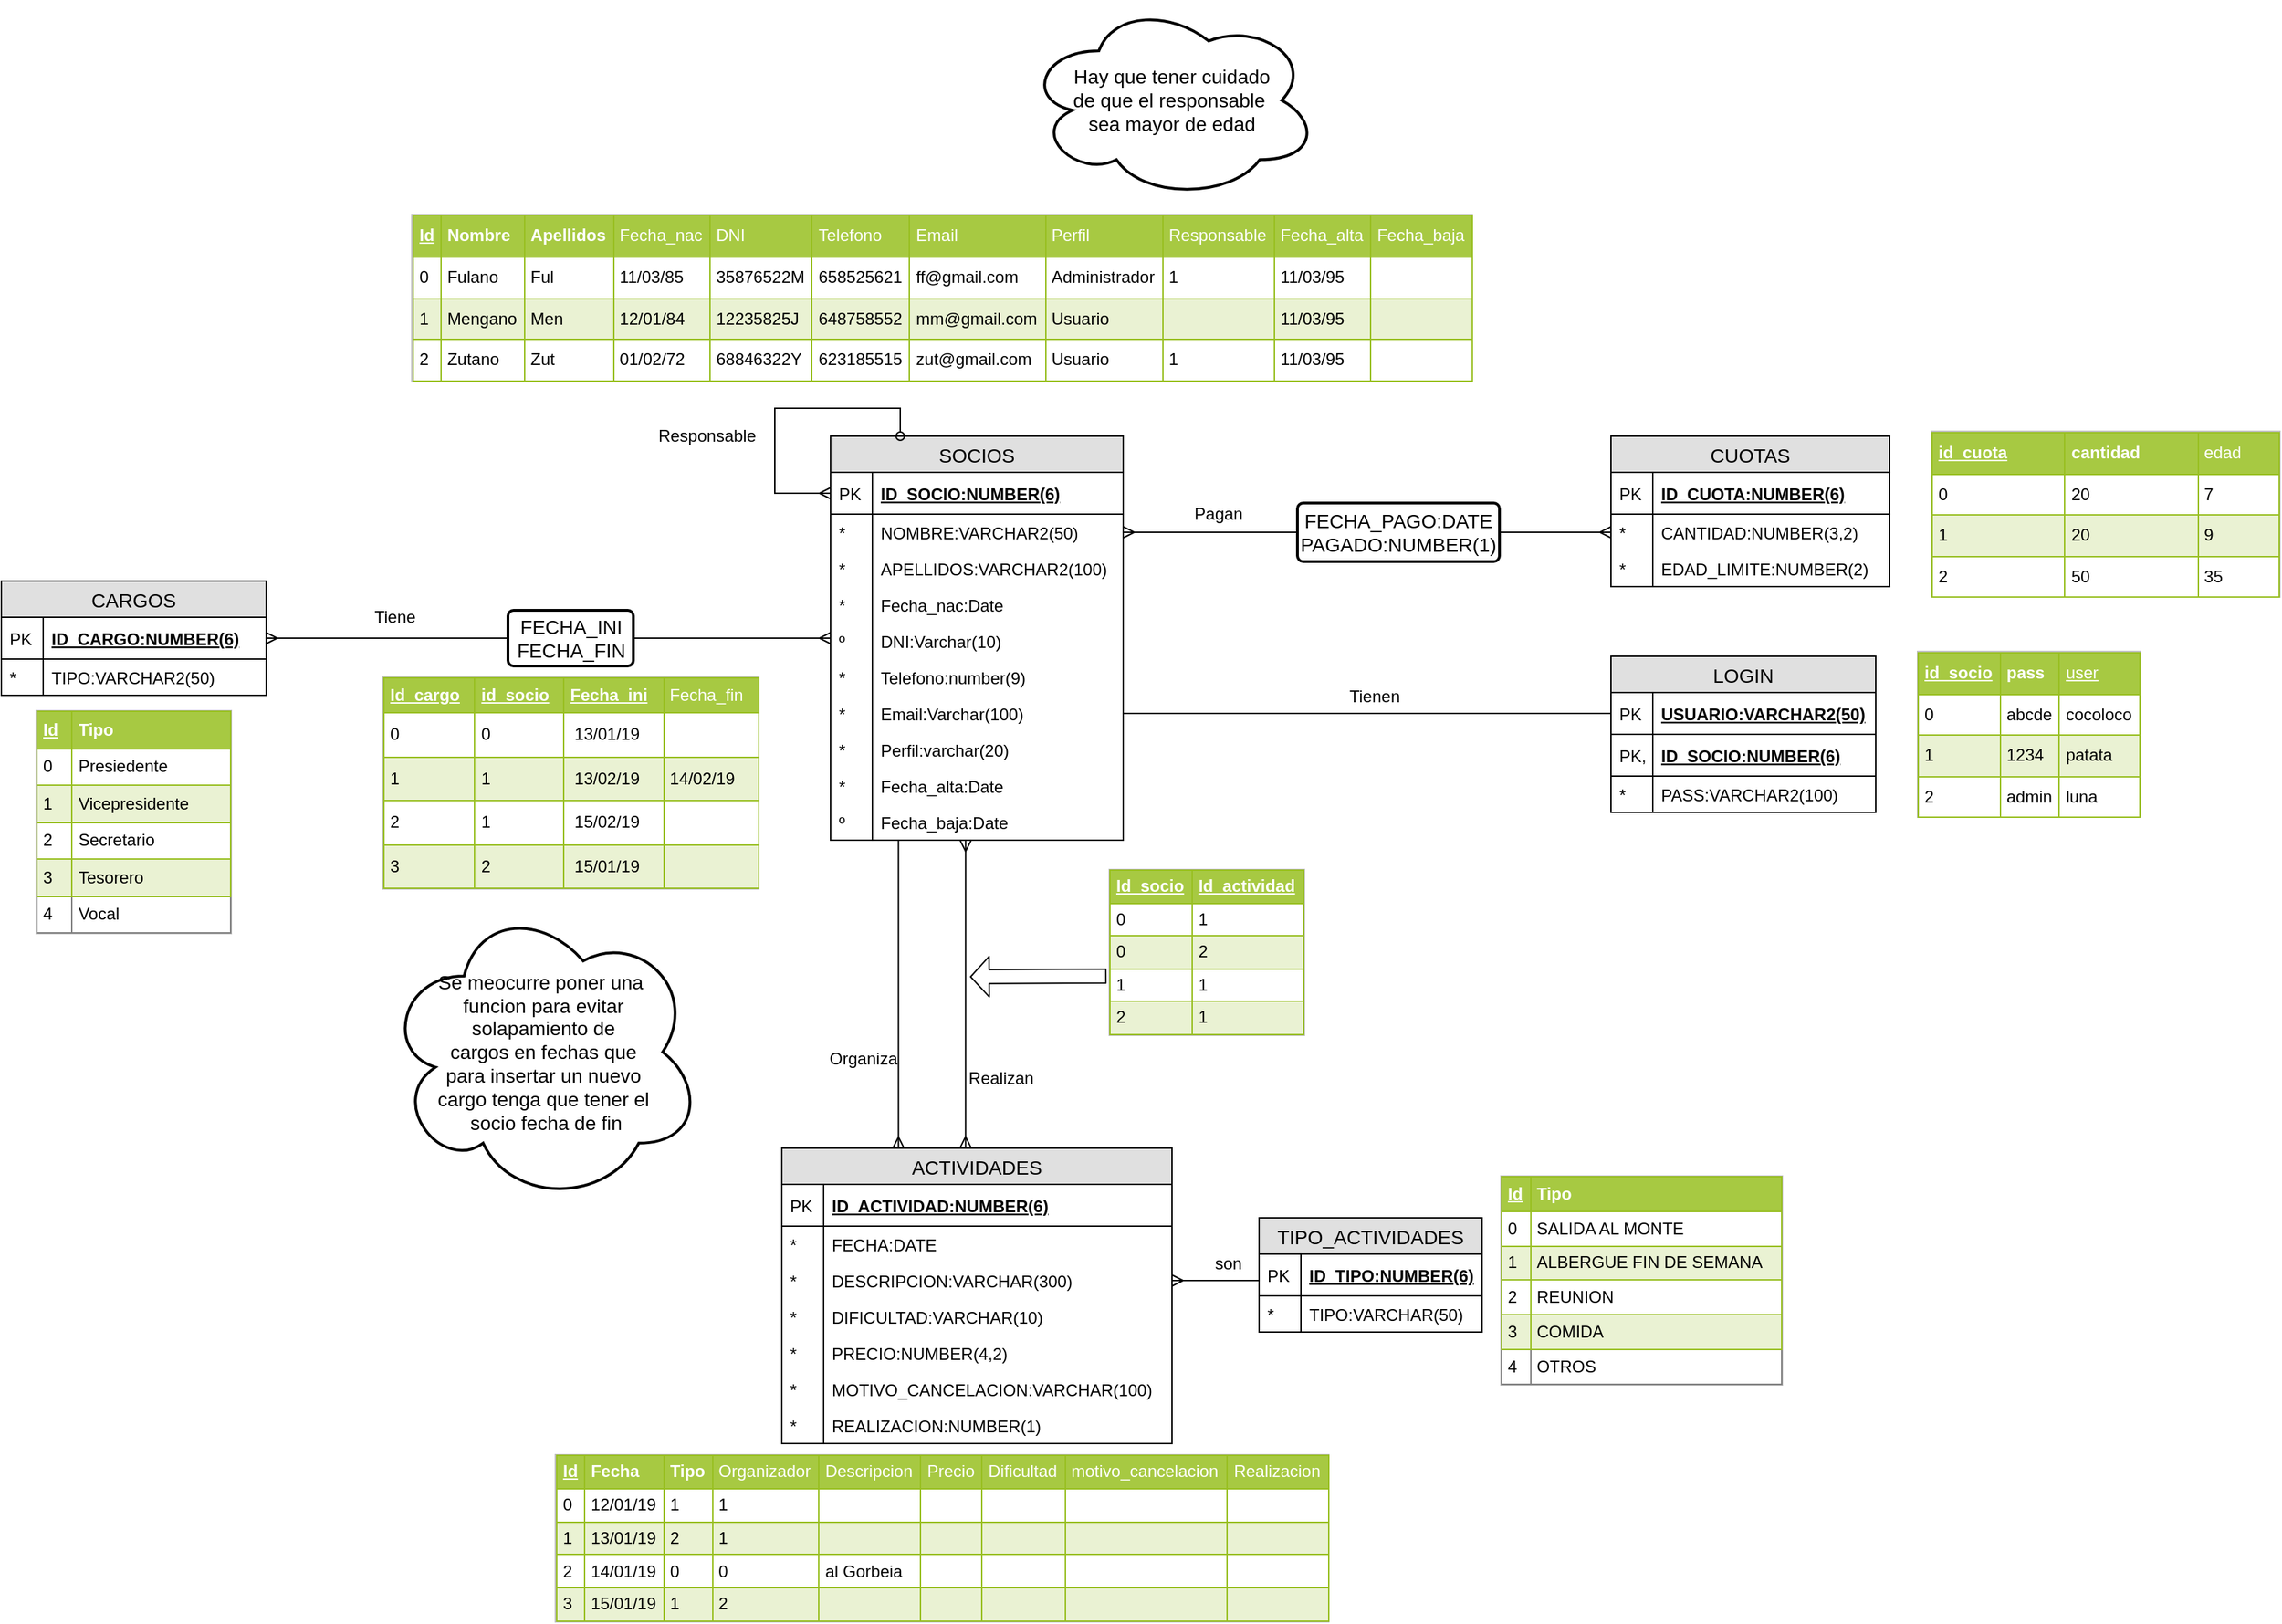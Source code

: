 <mxfile version="10.6.6" type="google"><diagram name="Proyecto" id="c4acf3e9-155e-7222-9cf6-157b1a14988f"><mxGraphModel dx="949" dy="397" grid="1" gridSize="10" guides="1" tooltips="1" connect="1" arrows="1" fold="1" page="1" pageScale="1" pageWidth="4681" pageHeight="3300" background="#ffffff" math="0" shadow="0"><root><mxCell id="0"/><mxCell id="1" parent="0"/><mxCell id="oS_wzm8f6HRqpXAjwepy-1" value="&lt;table border=&quot;1&quot; width=&quot;100%&quot; cellpadding=&quot;4&quot; style=&quot;width: 100% ; height: 100% ; border-collapse: collapse&quot;&gt;&lt;tbody&gt;&lt;tr style=&quot;background-color: #a7c942 ; color: #ffffff ; border: 1px solid #98bf21&quot;&gt;&lt;th align=&quot;left&quot;&gt;&lt;u&gt;Id&lt;/u&gt;&lt;/th&gt;&lt;th align=&quot;left&quot;&gt;Nombre&lt;/th&gt;&lt;th align=&quot;left&quot;&gt;Apellidos&lt;/th&gt;&lt;td&gt;Fecha_nac&lt;/td&gt;&lt;td&gt;DNI&lt;/td&gt;&lt;td&gt;Telefono&lt;/td&gt;&lt;td&gt;Email&lt;/td&gt;&lt;td&gt;Perfil&lt;/td&gt;&lt;td&gt;Responsable&lt;/td&gt;&lt;td&gt;Fecha_alta&lt;/td&gt;&lt;td&gt;Fecha_baja&lt;/td&gt;&lt;/tr&gt;&lt;tr style=&quot;border: 1px solid #98bf21&quot;&gt;&lt;td&gt;0&lt;/td&gt;&lt;td&gt;Fulano&lt;/td&gt;&lt;td&gt;Ful&lt;/td&gt;&lt;td&gt;11/03/85&lt;/td&gt;&lt;td&gt;35876522M&lt;/td&gt;&lt;td&gt;658525621&lt;/td&gt;&lt;td&gt;ff@gmail.com&lt;/td&gt;&lt;td&gt;Administrador&lt;/td&gt;&lt;td&gt;1&lt;/td&gt;&lt;td&gt;11/03/95&lt;/td&gt;&lt;td&gt;&lt;br&gt;&lt;/td&gt;&lt;/tr&gt;&lt;tr style=&quot;background-color: #eaf2d3 ; border: 1px solid #98bf21&quot;&gt;&lt;td&gt;1&lt;/td&gt;&lt;td&gt;Mengano&lt;/td&gt;&lt;td&gt;Men&lt;/td&gt;&lt;td&gt;12/01/84&lt;/td&gt;&lt;td&gt;12235825J&lt;/td&gt;&lt;td&gt;648758552&lt;/td&gt;&lt;td&gt;mm@gmail.com&lt;/td&gt;&lt;td&gt;Usuario&lt;/td&gt;&lt;td&gt;&lt;br&gt;&lt;/td&gt;&lt;td&gt;11/03/95&lt;/td&gt;&lt;td&gt;&lt;br&gt;&lt;/td&gt;&lt;/tr&gt;&lt;tr style=&quot;border: 1px solid #98bf21&quot;&gt;&lt;td&gt;2&lt;/td&gt;&lt;td&gt;Zutano&lt;/td&gt;&lt;td&gt;Zut&lt;/td&gt;&lt;td&gt;01/02/72&lt;/td&gt;&lt;td&gt;68846322Y&lt;/td&gt;&lt;td&gt;623185515&lt;/td&gt;&lt;td&gt;zut@gmail.com&lt;/td&gt;&lt;td&gt;Usuario&lt;/td&gt;&lt;td&gt;1&lt;/td&gt;&lt;td&gt;11/03/95&lt;/td&gt;&lt;td&gt;&lt;br&gt;&lt;/td&gt;&lt;/tr&gt;&lt;/tbody&gt;&lt;/table&gt;" style="text;html=1;strokeColor=#c0c0c0;fillColor=#ffffff;overflow=fill;rounded=0;" parent="1" vertex="1"><mxGeometry x="1659.5" y="930" width="761" height="120" as="geometry"/></mxCell><mxCell id="5qtemsH95WoL24oxDKLb-61" value="&lt;table border=&quot;1&quot; width=&quot;100%&quot; cellpadding=&quot;4&quot; style=&quot;width: 100% ; height: 100% ; border-collapse: collapse&quot;&gt;&lt;tbody&gt;&lt;tr style=&quot;background-color: #a7c942 ; color: #ffffff ; border: 1px solid #98bf21&quot;&gt;&lt;th align=&quot;left&quot;&gt;&lt;u&gt;Id&lt;/u&gt;&lt;/th&gt;&lt;th align=&quot;left&quot;&gt;Fecha&lt;/th&gt;&lt;th align=&quot;left&quot;&gt;Tipo&lt;/th&gt;&lt;td&gt;Organizador&lt;/td&gt;&lt;td&gt;Descripcion&lt;/td&gt;&lt;td&gt;Precio&lt;/td&gt;&lt;td&gt;Dificultad&lt;/td&gt;&lt;td&gt;motivo_cancelacion&lt;/td&gt;&lt;td&gt;Realizacion&lt;/td&gt;&lt;/tr&gt;&lt;tr style=&quot;border: 1px solid #98bf21&quot;&gt;&lt;td&gt;0&lt;/td&gt;&lt;td&gt;12/01/19&lt;/td&gt;&lt;td&gt;1&lt;/td&gt;&lt;td&gt;1&lt;/td&gt;&lt;td&gt;&lt;br&gt;&lt;/td&gt;&lt;td&gt;&lt;br&gt;&lt;/td&gt;&lt;td&gt;&lt;br&gt;&lt;/td&gt;&lt;td&gt;&lt;br&gt;&lt;/td&gt;&lt;td&gt;&lt;br&gt;&lt;/td&gt;&lt;/tr&gt;&lt;tr style=&quot;background-color: #eaf2d3 ; border: 1px solid #98bf21&quot;&gt;&lt;td&gt;1&lt;/td&gt;&lt;td&gt;13/01/19&lt;/td&gt;&lt;td&gt;2&lt;/td&gt;&lt;td&gt;1&lt;/td&gt;&lt;td&gt;&lt;br&gt;&lt;/td&gt;&lt;td&gt;&lt;br&gt;&lt;/td&gt;&lt;td&gt;&lt;br&gt;&lt;/td&gt;&lt;td&gt;&lt;br&gt;&lt;/td&gt;&lt;td&gt;&lt;br&gt;&lt;/td&gt;&lt;/tr&gt;&lt;tr style=&quot;border: 1px solid #98bf21&quot;&gt;&lt;td&gt;2&lt;/td&gt;&lt;td&gt;14/01/19&lt;/td&gt;&lt;td&gt;0&lt;/td&gt;&lt;td&gt;0&lt;/td&gt;&lt;td&gt;al Gorbeia&lt;/td&gt;&lt;td&gt;&lt;br&gt;&lt;/td&gt;&lt;td&gt;&lt;br&gt;&lt;/td&gt;&lt;td&gt;&lt;br&gt;&lt;/td&gt;&lt;td&gt;&lt;br&gt;&lt;/td&gt;&lt;/tr&gt;&lt;tr style=&quot;background-color: #eaf2d3 ; border: 1px solid #98bf21&quot;&gt;&lt;td&gt;3&lt;/td&gt;&lt;td&gt;15/01/19&lt;/td&gt;&lt;td&gt;1&lt;/td&gt;&lt;td&gt;2&lt;/td&gt;&lt;td&gt;&lt;br&gt;&lt;/td&gt;&lt;td&gt;&lt;br&gt;&lt;/td&gt;&lt;td&gt;&lt;br&gt;&lt;/td&gt;&lt;td&gt;&lt;br&gt;&lt;/td&gt;&lt;td&gt;&lt;br&gt;&lt;/td&gt;&lt;/tr&gt;&lt;/tbody&gt;&lt;/table&gt;" style="text;html=1;strokeColor=#c0c0c0;fillColor=#ffffff;overflow=fill;rounded=0;" parent="1" vertex="1"><mxGeometry x="1762.5" y="1820" width="555" height="120" as="geometry"/></mxCell><mxCell id="oS_wzm8f6HRqpXAjwepy-3" value="&lt;table border=&quot;1&quot; width=&quot;100%&quot; cellpadding=&quot;4&quot; style=&quot;width: 100% ; height: 100% ; border-collapse: collapse&quot;&gt;&lt;tbody&gt;&lt;tr style=&quot;background-color: #a7c942 ; color: #ffffff ; border: 1px solid #98bf21&quot;&gt;&lt;th align=&quot;left&quot;&gt;&lt;u&gt;Id&lt;/u&gt;&lt;/th&gt;&lt;th align=&quot;left&quot;&gt;Tipo&lt;/th&gt;&lt;/tr&gt;&lt;tr style=&quot;border: 1px solid #98bf21&quot;&gt;&lt;td&gt;0&lt;/td&gt;&lt;td&gt;SALIDA AL MONTE&lt;/td&gt;&lt;/tr&gt;&lt;tr style=&quot;background-color: #eaf2d3 ; border: 1px solid #98bf21&quot;&gt;&lt;td&gt;1&lt;/td&gt;&lt;td&gt;ALBERGUE FIN DE SEMANA&lt;/td&gt;&lt;/tr&gt;&lt;tr style=&quot;border: 1px solid #98bf21&quot;&gt;&lt;td&gt;2&lt;/td&gt;&lt;td&gt;REUNION&lt;/td&gt;&lt;/tr&gt;&lt;tr style=&quot;background-color: #eaf2d3 ; border: 1px solid #98bf21&quot;&gt;&lt;td&gt;3&lt;/td&gt;&lt;td&gt;COMIDA&lt;/td&gt;&lt;/tr&gt;&lt;tr&gt;&lt;td&gt;4&lt;/td&gt;&lt;td&gt;OTROS&lt;/td&gt;&lt;/tr&gt;&lt;/tbody&gt;&lt;/table&gt;" style="text;html=1;strokeColor=#c0c0c0;fillColor=#ffffff;overflow=fill;rounded=0;" parent="1" vertex="1"><mxGeometry x="2441" y="1620" width="202" height="150" as="geometry"/></mxCell><object label="" id="oS_wzm8f6HRqpXAjwepy-43"><mxCell style="edgeStyle=orthogonalEdgeStyle;rounded=0;orthogonalLoop=1;jettySize=auto;html=1;startArrow=none;startFill=0;endArrow=ERmany;endFill=0;entryX=0.299;entryY=0;entryDx=0;entryDy=0;entryPerimeter=0;" parent="1" source="oS_wzm8f6HRqpXAjwepy-5" edge="1" target="oS_wzm8f6HRqpXAjwepy-25"><mxGeometry relative="1" as="geometry"><mxPoint x="2009" y="1580" as="targetPoint"/><Array as="points"><mxPoint x="2009" y="1490"/></Array></mxGeometry></mxCell></object><mxCell id="oS_wzm8f6HRqpXAjwepy-44" value="Organiza" style="text;html=1;resizable=0;points=[];align=right;verticalAlign=bottom;labelBackgroundColor=#ffffff;labelPosition=left;verticalLabelPosition=top;" parent="oS_wzm8f6HRqpXAjwepy-43" vertex="1" connectable="0"><mxGeometry x="0.646" y="-1" relative="1" as="geometry"><mxPoint x="1" y="-16.5" as="offset"/></mxGeometry></mxCell><mxCell id="oS_wzm8f6HRqpXAjwepy-55" style="edgeStyle=orthogonalEdgeStyle;rounded=0;orthogonalLoop=1;jettySize=auto;html=1;startArrow=ERmany;startFill=0;endArrow=ERmany;endFill=0;entryX=0.471;entryY=-0.001;entryDx=0;entryDy=0;entryPerimeter=0;" parent="1" source="oS_wzm8f6HRqpXAjwepy-5" edge="1" target="oS_wzm8f6HRqpXAjwepy-25"><mxGeometry relative="1" as="geometry"><mxPoint x="2057" y="1598" as="targetPoint"/><Array as="points"><mxPoint x="2057" y="1430"/></Array></mxGeometry></mxCell><mxCell id="oS_wzm8f6HRqpXAjwepy-56" value="Realizan" style="text;html=1;resizable=0;points=[];align=center;verticalAlign=middle;labelBackgroundColor=#ffffff;" parent="oS_wzm8f6HRqpXAjwepy-55" vertex="1" connectable="0"><mxGeometry x="0.807" y="-2" relative="1" as="geometry"><mxPoint x="27" y="-28.5" as="offset"/></mxGeometry></mxCell><mxCell id="oS_wzm8f6HRqpXAjwepy-64" style="edgeStyle=orthogonalEdgeStyle;rounded=0;orthogonalLoop=1;jettySize=auto;html=1;entryX=1;entryY=0.5;entryDx=0;entryDy=0;startArrow=none;startFill=0;endArrow=ERmany;endFill=0;" parent="1" source="oS_wzm8f6HRqpXAjwepy-66" target="oS_wzm8f6HRqpXAjwepy-58" edge="1"><mxGeometry relative="1" as="geometry"/></mxCell><mxCell id="oS_wzm8f6HRqpXAjwepy-65" value="Tiene" style="text;html=1;resizable=0;points=[];align=center;verticalAlign=middle;labelBackgroundColor=#ffffff;" parent="oS_wzm8f6HRqpXAjwepy-64" vertex="1" connectable="0"><mxGeometry x="-0.001" y="-31" relative="1" as="geometry"><mxPoint x="5" y="16" as="offset"/></mxGeometry></mxCell><mxCell id="oS_wzm8f6HRqpXAjwepy-5" value="SOCIOS" style="swimlane;fontStyle=0;childLayout=stackLayout;horizontal=1;startSize=26;fillColor=#e0e0e0;horizontalStack=0;resizeParent=1;resizeParentMax=0;resizeLast=0;collapsible=1;marginBottom=0;swimlaneFillColor=#ffffff;align=center;fontSize=14;" parent="1" vertex="1"><mxGeometry x="1960" y="1089" width="210" height="290" as="geometry"><mxRectangle x="1990" y="1201" width="70" height="26" as="alternateBounds"/></mxGeometry></mxCell><mxCell id="oS_wzm8f6HRqpXAjwepy-6" value="ID_SOCIO:NUMBER(6)" style="shape=partialRectangle;top=0;left=0;right=0;bottom=1;align=left;verticalAlign=middle;fillColor=none;spacingLeft=34;spacingRight=4;overflow=hidden;rotatable=0;points=[[0,0.5],[1,0.5]];portConstraint=eastwest;dropTarget=0;fontStyle=5;fontSize=12;" parent="oS_wzm8f6HRqpXAjwepy-5" vertex="1"><mxGeometry y="26" width="210" height="30" as="geometry"/></mxCell><mxCell id="oS_wzm8f6HRqpXAjwepy-7" value="PK" style="shape=partialRectangle;top=0;left=0;bottom=0;fillColor=none;align=left;verticalAlign=middle;spacingLeft=4;spacingRight=4;overflow=hidden;rotatable=0;points=[];portConstraint=eastwest;part=1;fontSize=12;" parent="oS_wzm8f6HRqpXAjwepy-6" vertex="1" connectable="0"><mxGeometry width="30" height="30" as="geometry"/></mxCell><mxCell id="oS_wzm8f6HRqpXAjwepy-8" value="NOMBRE:VARCHAR2(50)" style="shape=partialRectangle;top=0;left=0;right=0;bottom=0;align=left;verticalAlign=top;fillColor=none;spacingLeft=34;spacingRight=4;overflow=hidden;rotatable=0;points=[[0,0.5],[1,0.5]];portConstraint=eastwest;dropTarget=0;fontSize=12;" parent="oS_wzm8f6HRqpXAjwepy-5" vertex="1"><mxGeometry y="56" width="210" height="26" as="geometry"/></mxCell><mxCell id="oS_wzm8f6HRqpXAjwepy-9" value="*" style="shape=partialRectangle;top=0;left=0;bottom=0;fillColor=none;align=left;verticalAlign=top;spacingLeft=4;spacingRight=4;overflow=hidden;rotatable=0;points=[];portConstraint=eastwest;part=1;fontSize=12;" parent="oS_wzm8f6HRqpXAjwepy-8" vertex="1" connectable="0"><mxGeometry width="30" height="26" as="geometry"/></mxCell><mxCell id="oS_wzm8f6HRqpXAjwepy-10" value="APELLIDOS:VARCHAR2(100)&#10;" style="shape=partialRectangle;top=0;left=0;right=0;bottom=0;align=left;verticalAlign=top;fillColor=none;spacingLeft=34;spacingRight=4;overflow=hidden;rotatable=0;points=[[0,0.5],[1,0.5]];portConstraint=eastwest;dropTarget=0;fontSize=12;" parent="oS_wzm8f6HRqpXAjwepy-5" vertex="1"><mxGeometry y="82" width="210" height="26" as="geometry"/></mxCell><mxCell id="oS_wzm8f6HRqpXAjwepy-11" value="*" style="shape=partialRectangle;top=0;left=0;bottom=0;fillColor=none;align=left;verticalAlign=top;spacingLeft=4;spacingRight=4;overflow=hidden;rotatable=0;points=[];portConstraint=eastwest;part=1;fontSize=12;" parent="oS_wzm8f6HRqpXAjwepy-10" vertex="1" connectable="0"><mxGeometry width="30" height="26" as="geometry"/></mxCell><mxCell id="oS_wzm8f6HRqpXAjwepy-12" value="Fecha_nac:Date&#10;" style="shape=partialRectangle;top=0;left=0;right=0;bottom=0;align=left;verticalAlign=top;fillColor=none;spacingLeft=34;spacingRight=4;overflow=hidden;rotatable=0;points=[[0,0.5],[1,0.5]];portConstraint=eastwest;dropTarget=0;fontSize=12;" parent="oS_wzm8f6HRqpXAjwepy-5" vertex="1"><mxGeometry y="108" width="210" height="26" as="geometry"/></mxCell><mxCell id="oS_wzm8f6HRqpXAjwepy-13" value="*" style="shape=partialRectangle;top=0;left=0;bottom=0;fillColor=none;align=left;verticalAlign=top;spacingLeft=4;spacingRight=4;overflow=hidden;rotatable=0;points=[];portConstraint=eastwest;part=1;fontSize=12;" parent="oS_wzm8f6HRqpXAjwepy-12" vertex="1" connectable="0"><mxGeometry width="30" height="26" as="geometry"/></mxCell><mxCell id="oS_wzm8f6HRqpXAjwepy-16" value="DNI:Varchar(10)" style="shape=partialRectangle;top=0;left=0;right=0;bottom=0;align=left;verticalAlign=top;fillColor=none;spacingLeft=34;spacingRight=4;overflow=hidden;rotatable=0;points=[[0,0.5],[1,0.5]];portConstraint=eastwest;dropTarget=0;fontSize=12;" parent="oS_wzm8f6HRqpXAjwepy-5" vertex="1"><mxGeometry y="134" width="210" height="26" as="geometry"/></mxCell><mxCell id="oS_wzm8f6HRqpXAjwepy-17" value="º" style="shape=partialRectangle;top=0;left=0;bottom=0;fillColor=none;align=left;verticalAlign=top;spacingLeft=4;spacingRight=4;overflow=hidden;rotatable=0;points=[];portConstraint=eastwest;part=1;fontSize=12;" parent="oS_wzm8f6HRqpXAjwepy-16" vertex="1" connectable="0"><mxGeometry width="30" height="26" as="geometry"/></mxCell><mxCell id="oS_wzm8f6HRqpXAjwepy-18" value="Telefono:number(9)&#10;" style="shape=partialRectangle;top=0;left=0;right=0;bottom=0;align=left;verticalAlign=top;fillColor=none;spacingLeft=34;spacingRight=4;overflow=hidden;rotatable=0;points=[[0,0.5],[1,0.5]];portConstraint=eastwest;dropTarget=0;fontSize=12;" parent="oS_wzm8f6HRqpXAjwepy-5" vertex="1"><mxGeometry y="160" width="210" height="26" as="geometry"/></mxCell><mxCell id="oS_wzm8f6HRqpXAjwepy-19" value="*" style="shape=partialRectangle;top=0;left=0;bottom=0;fillColor=none;align=left;verticalAlign=top;spacingLeft=4;spacingRight=4;overflow=hidden;rotatable=0;points=[];portConstraint=eastwest;part=1;fontSize=12;" parent="oS_wzm8f6HRqpXAjwepy-18" vertex="1" connectable="0"><mxGeometry width="30" height="26" as="geometry"/></mxCell><mxCell id="oS_wzm8f6HRqpXAjwepy-20" value="Email:Varchar(100)&#10;" style="shape=partialRectangle;top=0;left=0;right=0;bottom=0;align=left;verticalAlign=top;fillColor=none;spacingLeft=34;spacingRight=4;overflow=hidden;rotatable=0;points=[[0,0.5],[1,0.5]];portConstraint=eastwest;dropTarget=0;fontSize=12;" parent="oS_wzm8f6HRqpXAjwepy-5" vertex="1"><mxGeometry y="186" width="210" height="26" as="geometry"/></mxCell><mxCell id="oS_wzm8f6HRqpXAjwepy-21" value="*" style="shape=partialRectangle;top=0;left=0;bottom=0;fillColor=none;align=left;verticalAlign=top;spacingLeft=4;spacingRight=4;overflow=hidden;rotatable=0;points=[];portConstraint=eastwest;part=1;fontSize=12;" parent="oS_wzm8f6HRqpXAjwepy-20" vertex="1" connectable="0"><mxGeometry width="30" height="26" as="geometry"/></mxCell><mxCell id="oS_wzm8f6HRqpXAjwepy-22" value="Perfil:varchar(20)&#10;" style="shape=partialRectangle;top=0;left=0;right=0;bottom=0;align=left;verticalAlign=top;fillColor=none;spacingLeft=34;spacingRight=4;overflow=hidden;rotatable=0;points=[[0,0.5],[1,0.5]];portConstraint=eastwest;dropTarget=0;fontSize=12;" parent="oS_wzm8f6HRqpXAjwepy-5" vertex="1"><mxGeometry y="212" width="210" height="26" as="geometry"/></mxCell><mxCell id="oS_wzm8f6HRqpXAjwepy-23" value="*" style="shape=partialRectangle;top=0;left=0;bottom=0;fillColor=none;align=left;verticalAlign=top;spacingLeft=4;spacingRight=4;overflow=hidden;rotatable=0;points=[];portConstraint=eastwest;part=1;fontSize=12;" parent="oS_wzm8f6HRqpXAjwepy-22" vertex="1" connectable="0"><mxGeometry width="30" height="26" as="geometry"/></mxCell><mxCell id="TfIwmkdzd2YIZSRzuHn2-10" style="edgeStyle=orthogonalEdgeStyle;rounded=0;orthogonalLoop=1;jettySize=auto;html=1;entryX=0;entryY=0.5;entryDx=0;entryDy=0;startArrow=oval;startFill=0;endArrow=ERmany;endFill=0;shadow=0;strokeWidth=1;" parent="oS_wzm8f6HRqpXAjwepy-5" source="oS_wzm8f6HRqpXAjwepy-5" target="oS_wzm8f6HRqpXAjwepy-6" edge="1"><mxGeometry relative="1" as="geometry"><Array as="points"><mxPoint x="50" y="-20"/><mxPoint x="-40" y="-20"/><mxPoint x="-40" y="41"/></Array></mxGeometry></mxCell><mxCell id="TfIwmkdzd2YIZSRzuHn2-11" value="Responsable" style="text;html=1;resizable=0;points=[];align=center;verticalAlign=middle;labelBackgroundColor=#ffffff;" parent="TfIwmkdzd2YIZSRzuHn2-10" vertex="1" connectable="0"><mxGeometry x="-0.612" y="2" relative="1" as="geometry"><mxPoint x="-118.5" y="18" as="offset"/></mxGeometry></mxCell><mxCell id="DVJLj98vb8QrOTVerhvF-1" value="Fecha_alta:Date&#10;" style="shape=partialRectangle;top=0;left=0;right=0;bottom=0;align=left;verticalAlign=top;fillColor=none;spacingLeft=34;spacingRight=4;overflow=hidden;rotatable=0;points=[[0,0.5],[1,0.5]];portConstraint=eastwest;dropTarget=0;fontSize=12;" parent="oS_wzm8f6HRqpXAjwepy-5" vertex="1"><mxGeometry y="238" width="210" height="26" as="geometry"/></mxCell><mxCell id="DVJLj98vb8QrOTVerhvF-2" value="*" style="shape=partialRectangle;top=0;left=0;bottom=0;fillColor=none;align=left;verticalAlign=top;spacingLeft=4;spacingRight=4;overflow=hidden;rotatable=0;points=[];portConstraint=eastwest;part=1;fontSize=12;" parent="DVJLj98vb8QrOTVerhvF-1" vertex="1" connectable="0"><mxGeometry width="30" height="26" as="geometry"/></mxCell><mxCell id="DVJLj98vb8QrOTVerhvF-3" value="Fecha_baja:Date&#10;" style="shape=partialRectangle;top=0;left=0;right=0;bottom=0;align=left;verticalAlign=top;fillColor=none;spacingLeft=34;spacingRight=4;overflow=hidden;rotatable=0;points=[[0,0.5],[1,0.5]];portConstraint=eastwest;dropTarget=0;fontSize=12;" parent="oS_wzm8f6HRqpXAjwepy-5" vertex="1"><mxGeometry y="264" width="210" height="26" as="geometry"/></mxCell><mxCell id="DVJLj98vb8QrOTVerhvF-4" value="º" style="shape=partialRectangle;top=0;left=0;bottom=0;fillColor=none;align=left;verticalAlign=top;spacingLeft=4;spacingRight=4;overflow=hidden;rotatable=0;points=[];portConstraint=eastwest;part=1;fontSize=12;" parent="DVJLj98vb8QrOTVerhvF-3" vertex="1" connectable="0"><mxGeometry width="30" height="26" as="geometry"/></mxCell><mxCell id="oS_wzm8f6HRqpXAjwepy-25" value="ACTIVIDADES" style="swimlane;fontStyle=0;childLayout=stackLayout;horizontal=1;startSize=26;fillColor=#e0e0e0;horizontalStack=0;resizeParent=1;resizeParentMax=0;resizeLast=0;collapsible=1;marginBottom=0;swimlaneFillColor=#ffffff;align=center;fontSize=14;" parent="1" vertex="1"><mxGeometry x="1925" y="1600" width="280" height="212" as="geometry"><mxRectangle x="1990" y="1201" width="70" height="26" as="alternateBounds"/></mxGeometry></mxCell><mxCell id="oS_wzm8f6HRqpXAjwepy-26" value="ID_ACTIVIDAD:NUMBER(6)" style="shape=partialRectangle;top=0;left=0;right=0;bottom=1;align=left;verticalAlign=middle;fillColor=none;spacingLeft=34;spacingRight=4;overflow=hidden;rotatable=0;points=[[0,0.5],[1,0.5]];portConstraint=eastwest;dropTarget=0;fontStyle=5;fontSize=12;" parent="oS_wzm8f6HRqpXAjwepy-25" vertex="1"><mxGeometry y="26" width="280" height="30" as="geometry"/></mxCell><mxCell id="oS_wzm8f6HRqpXAjwepy-27" value="PK" style="shape=partialRectangle;top=0;left=0;bottom=0;fillColor=none;align=left;verticalAlign=middle;spacingLeft=4;spacingRight=4;overflow=hidden;rotatable=0;points=[];portConstraint=eastwest;part=1;fontSize=12;" parent="oS_wzm8f6HRqpXAjwepy-26" vertex="1" connectable="0"><mxGeometry width="30" height="30" as="geometry"/></mxCell><mxCell id="oS_wzm8f6HRqpXAjwepy-28" value="FECHA:DATE" style="shape=partialRectangle;top=0;left=0;right=0;bottom=0;align=left;verticalAlign=top;fillColor=none;spacingLeft=34;spacingRight=4;overflow=hidden;rotatable=0;points=[[0,0.5],[1,0.5]];portConstraint=eastwest;dropTarget=0;fontSize=12;" parent="oS_wzm8f6HRqpXAjwepy-25" vertex="1"><mxGeometry y="56" width="280" height="26" as="geometry"/></mxCell><mxCell id="oS_wzm8f6HRqpXAjwepy-29" value="*" style="shape=partialRectangle;top=0;left=0;bottom=0;fillColor=none;align=left;verticalAlign=top;spacingLeft=4;spacingRight=4;overflow=hidden;rotatable=0;points=[];portConstraint=eastwest;part=1;fontSize=12;" parent="oS_wzm8f6HRqpXAjwepy-28" vertex="1" connectable="0"><mxGeometry width="30" height="26" as="geometry"/></mxCell><mxCell id="oS_wzm8f6HRqpXAjwepy-30" value="DESCRIPCION:VARCHAR(300)" style="shape=partialRectangle;top=0;left=0;right=0;bottom=0;align=left;verticalAlign=top;fillColor=none;spacingLeft=34;spacingRight=4;overflow=hidden;rotatable=0;points=[[0,0.5],[1,0.5]];portConstraint=eastwest;dropTarget=0;fontSize=12;" parent="oS_wzm8f6HRqpXAjwepy-25" vertex="1"><mxGeometry y="82" width="280" height="26" as="geometry"/></mxCell><mxCell id="oS_wzm8f6HRqpXAjwepy-31" value="*" style="shape=partialRectangle;top=0;left=0;bottom=0;fillColor=none;align=left;verticalAlign=top;spacingLeft=4;spacingRight=4;overflow=hidden;rotatable=0;points=[];portConstraint=eastwest;part=1;fontSize=12;" parent="oS_wzm8f6HRqpXAjwepy-30" vertex="1" connectable="0"><mxGeometry width="30" height="26" as="geometry"/></mxCell><mxCell id="mQxe2fkQQkAxrSrZ-Pnt-1" value="DIFICULTAD:VARCHAR(10)" style="shape=partialRectangle;top=0;left=0;right=0;bottom=0;align=left;verticalAlign=top;fillColor=none;spacingLeft=34;spacingRight=4;overflow=hidden;rotatable=0;points=[[0,0.5],[1,0.5]];portConstraint=eastwest;dropTarget=0;fontSize=12;" vertex="1" parent="oS_wzm8f6HRqpXAjwepy-25"><mxGeometry y="108" width="280" height="26" as="geometry"/></mxCell><mxCell id="mQxe2fkQQkAxrSrZ-Pnt-2" value="*" style="shape=partialRectangle;top=0;left=0;bottom=0;fillColor=none;align=left;verticalAlign=top;spacingLeft=4;spacingRight=4;overflow=hidden;rotatable=0;points=[];portConstraint=eastwest;part=1;fontSize=12;" connectable="0" vertex="1" parent="mQxe2fkQQkAxrSrZ-Pnt-1"><mxGeometry width="30" height="26" as="geometry"/></mxCell><mxCell id="ysRlIQS6kYHUBqTKHG-O-1" value="PRECIO:NUMBER(4,2)" style="shape=partialRectangle;top=0;left=0;right=0;bottom=0;align=left;verticalAlign=top;fillColor=none;spacingLeft=34;spacingRight=4;overflow=hidden;rotatable=0;points=[[0,0.5],[1,0.5]];portConstraint=eastwest;dropTarget=0;fontSize=12;" vertex="1" parent="oS_wzm8f6HRqpXAjwepy-25"><mxGeometry y="134" width="280" height="26" as="geometry"/></mxCell><mxCell id="ysRlIQS6kYHUBqTKHG-O-2" value="*" style="shape=partialRectangle;top=0;left=0;bottom=0;fillColor=none;align=left;verticalAlign=top;spacingLeft=4;spacingRight=4;overflow=hidden;rotatable=0;points=[];portConstraint=eastwest;part=1;fontSize=12;" connectable="0" vertex="1" parent="ysRlIQS6kYHUBqTKHG-O-1"><mxGeometry width="30" height="26" as="geometry"/></mxCell><mxCell id="ysRlIQS6kYHUBqTKHG-O-3" value="MOTIVO_CANCELACION:VARCHAR(100)" style="shape=partialRectangle;top=0;left=0;right=0;bottom=0;align=left;verticalAlign=top;fillColor=none;spacingLeft=34;spacingRight=4;overflow=hidden;rotatable=0;points=[[0,0.5],[1,0.5]];portConstraint=eastwest;dropTarget=0;fontSize=12;" vertex="1" parent="oS_wzm8f6HRqpXAjwepy-25"><mxGeometry y="160" width="280" height="26" as="geometry"/></mxCell><mxCell id="ysRlIQS6kYHUBqTKHG-O-4" value="*" style="shape=partialRectangle;top=0;left=0;bottom=0;fillColor=none;align=left;verticalAlign=top;spacingLeft=4;spacingRight=4;overflow=hidden;rotatable=0;points=[];portConstraint=eastwest;part=1;fontSize=12;" connectable="0" vertex="1" parent="ysRlIQS6kYHUBqTKHG-O-3"><mxGeometry width="30" height="26" as="geometry"/></mxCell><mxCell id="ysRlIQS6kYHUBqTKHG-O-9" value="REALIZACION:NUMBER(1)" style="shape=partialRectangle;top=0;left=0;right=0;bottom=0;align=left;verticalAlign=top;fillColor=none;spacingLeft=34;spacingRight=4;overflow=hidden;rotatable=0;points=[[0,0.5],[1,0.5]];portConstraint=eastwest;dropTarget=0;fontSize=12;" vertex="1" parent="oS_wzm8f6HRqpXAjwepy-25"><mxGeometry y="186" width="280" height="26" as="geometry"/></mxCell><mxCell id="ysRlIQS6kYHUBqTKHG-O-10" value="*" style="shape=partialRectangle;top=0;left=0;bottom=0;fillColor=none;align=left;verticalAlign=top;spacingLeft=4;spacingRight=4;overflow=hidden;rotatable=0;points=[];portConstraint=eastwest;part=1;fontSize=12;" connectable="0" vertex="1" parent="ysRlIQS6kYHUBqTKHG-O-9"><mxGeometry width="30" height="26" as="geometry"/></mxCell><mxCell id="oS_wzm8f6HRqpXAjwepy-53" style="edgeStyle=orthogonalEdgeStyle;rounded=0;orthogonalLoop=1;jettySize=auto;html=1;startArrow=none;startFill=0;endArrow=ERmany;endFill=0;" parent="1" source="oS_wzm8f6HRqpXAjwepy-46" target="oS_wzm8f6HRqpXAjwepy-30" edge="1"><mxGeometry relative="1" as="geometry"><Array as="points"><mxPoint x="2250" y="1695"/><mxPoint x="2250" y="1695"/></Array><mxPoint x="2200" y="1680" as="targetPoint"/></mxGeometry></mxCell><mxCell id="oS_wzm8f6HRqpXAjwepy-54" value="son" style="text;html=1;resizable=0;points=[];align=center;verticalAlign=middle;labelBackgroundColor=#ffffff;" parent="oS_wzm8f6HRqpXAjwepy-53" vertex="1" connectable="0"><mxGeometry x="0.894" y="-1" relative="1" as="geometry"><mxPoint x="36.5" y="-11.5" as="offset"/></mxGeometry></mxCell><mxCell id="oS_wzm8f6HRqpXAjwepy-46" value="TIPO_ACTIVIDADES" style="swimlane;fontStyle=0;childLayout=stackLayout;horizontal=1;startSize=26;fillColor=#e0e0e0;horizontalStack=0;resizeParent=1;resizeParentMax=0;resizeLast=0;collapsible=1;marginBottom=0;swimlaneFillColor=#ffffff;align=center;fontSize=14;" parent="1" vertex="1"><mxGeometry x="2267.5" y="1649.976" width="160" height="82" as="geometry"><mxRectangle x="1990" y="1201" width="70" height="26" as="alternateBounds"/></mxGeometry></mxCell><mxCell id="oS_wzm8f6HRqpXAjwepy-47" value="ID_TIPO:NUMBER(6)" style="shape=partialRectangle;top=0;left=0;right=0;bottom=1;align=left;verticalAlign=middle;fillColor=none;spacingLeft=34;spacingRight=4;overflow=hidden;rotatable=0;points=[[0,0.5],[1,0.5]];portConstraint=eastwest;dropTarget=0;fontStyle=5;fontSize=12;" parent="oS_wzm8f6HRqpXAjwepy-46" vertex="1"><mxGeometry y="26" width="160" height="30" as="geometry"/></mxCell><mxCell id="oS_wzm8f6HRqpXAjwepy-48" value="PK" style="shape=partialRectangle;top=0;left=0;bottom=0;fillColor=none;align=left;verticalAlign=middle;spacingLeft=4;spacingRight=4;overflow=hidden;rotatable=0;points=[];portConstraint=eastwest;part=1;fontSize=12;" parent="oS_wzm8f6HRqpXAjwepy-47" vertex="1" connectable="0"><mxGeometry width="30" height="30" as="geometry"/></mxCell><mxCell id="oS_wzm8f6HRqpXAjwepy-49" value="TIPO:VARCHAR(50)" style="shape=partialRectangle;top=0;left=0;right=0;bottom=0;align=left;verticalAlign=top;fillColor=none;spacingLeft=34;spacingRight=4;overflow=hidden;rotatable=0;points=[[0,0.5],[1,0.5]];portConstraint=eastwest;dropTarget=0;fontSize=12;" parent="oS_wzm8f6HRqpXAjwepy-46" vertex="1"><mxGeometry y="56" width="160" height="26" as="geometry"/></mxCell><mxCell id="oS_wzm8f6HRqpXAjwepy-50" value="*" style="shape=partialRectangle;top=0;left=0;bottom=0;fillColor=none;align=left;verticalAlign=top;spacingLeft=4;spacingRight=4;overflow=hidden;rotatable=0;points=[];portConstraint=eastwest;part=1;fontSize=12;" parent="oS_wzm8f6HRqpXAjwepy-49" vertex="1" connectable="0"><mxGeometry width="30" height="26" as="geometry"/></mxCell><mxCell id="oS_wzm8f6HRqpXAjwepy-57" value="CARGOS" style="swimlane;fontStyle=0;childLayout=stackLayout;horizontal=1;startSize=26;fillColor=#e0e0e0;horizontalStack=0;resizeParent=1;resizeParentMax=0;resizeLast=0;collapsible=1;marginBottom=0;swimlaneFillColor=#ffffff;align=center;fontSize=14;" parent="1" vertex="1"><mxGeometry x="1365" y="1193" width="190" height="82" as="geometry"><mxRectangle x="1990" y="1201" width="70" height="26" as="alternateBounds"/></mxGeometry></mxCell><mxCell id="oS_wzm8f6HRqpXAjwepy-58" value="ID_CARGO:NUMBER(6)" style="shape=partialRectangle;top=0;left=0;right=0;bottom=1;align=left;verticalAlign=middle;fillColor=none;spacingLeft=34;spacingRight=4;overflow=hidden;rotatable=0;points=[[0,0.5],[1,0.5]];portConstraint=eastwest;dropTarget=0;fontStyle=5;fontSize=12;" parent="oS_wzm8f6HRqpXAjwepy-57" vertex="1"><mxGeometry y="26" width="190" height="30" as="geometry"/></mxCell><mxCell id="oS_wzm8f6HRqpXAjwepy-59" value="PK" style="shape=partialRectangle;top=0;left=0;bottom=0;fillColor=none;align=left;verticalAlign=middle;spacingLeft=4;spacingRight=4;overflow=hidden;rotatable=0;points=[];portConstraint=eastwest;part=1;fontSize=12;" parent="oS_wzm8f6HRqpXAjwepy-58" vertex="1" connectable="0"><mxGeometry width="30" height="30" as="geometry"/></mxCell><mxCell id="oS_wzm8f6HRqpXAjwepy-60" value="TIPO:VARCHAR2(50)" style="shape=partialRectangle;top=0;left=0;right=0;bottom=0;align=left;verticalAlign=top;fillColor=none;spacingLeft=34;spacingRight=4;overflow=hidden;rotatable=0;points=[[0,0.5],[1,0.5]];portConstraint=eastwest;dropTarget=0;fontSize=12;" parent="oS_wzm8f6HRqpXAjwepy-57" vertex="1"><mxGeometry y="56" width="190" height="26" as="geometry"/></mxCell><mxCell id="oS_wzm8f6HRqpXAjwepy-61" value="*" style="shape=partialRectangle;top=0;left=0;bottom=0;fillColor=none;align=left;verticalAlign=top;spacingLeft=4;spacingRight=4;overflow=hidden;rotatable=0;points=[];portConstraint=eastwest;part=1;fontSize=12;" parent="oS_wzm8f6HRqpXAjwepy-60" vertex="1" connectable="0"><mxGeometry width="30" height="26" as="geometry"/></mxCell><mxCell id="oS_wzm8f6HRqpXAjwepy-66" value="FECHA_INI&lt;br&gt;FECHA_FIN&lt;br&gt;" style="strokeWidth=2;rounded=1;arcSize=10;whiteSpace=wrap;html=1;align=center;fontSize=14;fillColor=#ffffff;" parent="1" vertex="1"><mxGeometry x="1728.5" y="1214" width="90" height="40" as="geometry"/></mxCell><mxCell id="oS_wzm8f6HRqpXAjwepy-67" style="edgeStyle=orthogonalEdgeStyle;rounded=0;orthogonalLoop=1;jettySize=auto;html=1;entryX=1;entryY=0.5;entryDx=0;entryDy=0;startArrow=ERmany;startFill=0;endArrow=none;endFill=0;" parent="1" source="oS_wzm8f6HRqpXAjwepy-5" target="oS_wzm8f6HRqpXAjwepy-66" edge="1"><mxGeometry relative="1" as="geometry"><mxPoint x="1960" y="1299.286" as="sourcePoint"/><mxPoint x="1800.143" y="1299.286" as="targetPoint"/></mxGeometry></mxCell><mxCell id="oS_wzm8f6HRqpXAjwepy-69" value="&lt;table border=&quot;1&quot; width=&quot;100%&quot; cellpadding=&quot;4&quot; style=&quot;width: 100% ; height: 100% ; border-collapse: collapse&quot;&gt;&lt;tbody&gt;&lt;tr style=&quot;background-color: #a7c942 ; color: #ffffff ; border: 1px solid #98bf21&quot;&gt;&lt;th align=&quot;left&quot;&gt;&lt;u&gt;Id_socio&lt;/u&gt;&lt;/th&gt;&lt;th align=&quot;left&quot;&gt;&lt;u&gt;Id_actividad&lt;/u&gt;&lt;/th&gt;&lt;/tr&gt;&lt;tr style=&quot;border: 1px solid #98bf21&quot;&gt;&lt;td&gt;0&lt;/td&gt;&lt;td&gt;1&lt;/td&gt;&lt;/tr&gt;&lt;tr style=&quot;background-color: #eaf2d3 ; border: 1px solid #98bf21&quot;&gt;&lt;td&gt;0&lt;/td&gt;&lt;td&gt;2&lt;/td&gt;&lt;/tr&gt;&lt;tr style=&quot;border: 1px solid #98bf21&quot;&gt;&lt;td&gt;1&lt;/td&gt;&lt;td&gt;1&lt;/td&gt;&lt;/tr&gt;&lt;tr style=&quot;background-color: #eaf2d3 ; border: 1px solid #98bf21&quot;&gt;&lt;td&gt;2&lt;/td&gt;&lt;td&gt;1&lt;/td&gt;&lt;/tr&gt;&lt;/tbody&gt;&lt;/table&gt;" style="text;html=1;strokeColor=#c0c0c0;fillColor=#ffffff;overflow=fill;rounded=0;" parent="1" vertex="1"><mxGeometry x="2160" y="1400" width="140" height="119" as="geometry"/></mxCell><mxCell id="TfIwmkdzd2YIZSRzuHn2-1" value="" style="shape=flexArrow;endArrow=classic;html=1;endWidth=18;endSize=4.1;exitX=-0.014;exitY=0.643;exitDx=0;exitDy=0;exitPerimeter=0;" parent="1" source="oS_wzm8f6HRqpXAjwepy-69" edge="1"><mxGeometry width="50" height="50" relative="1" as="geometry"><mxPoint x="2160" y="1420" as="sourcePoint"/><mxPoint x="2060" y="1477" as="targetPoint"/><Array as="points"/></mxGeometry></mxCell><mxCell id="TfIwmkdzd2YIZSRzuHn2-3" value="&lt;table border=&quot;1&quot; width=&quot;100%&quot; cellpadding=&quot;4&quot; style=&quot;width: 100% ; height: 100% ; border-collapse: collapse&quot;&gt;&lt;tbody&gt;&lt;tr style=&quot;background-color: #a7c942 ; color: #ffffff ; border: 1px solid #98bf21&quot;&gt;&lt;th align=&quot;left&quot;&gt;&lt;u&gt;Id&lt;/u&gt;&lt;/th&gt;&lt;th align=&quot;left&quot;&gt;Tipo&lt;/th&gt;&lt;/tr&gt;&lt;tr style=&quot;border: 1px solid #98bf21&quot;&gt;&lt;td&gt;0&lt;/td&gt;&lt;td&gt;Presiedente&lt;/td&gt;&lt;/tr&gt;&lt;tr style=&quot;background-color: #eaf2d3 ; border: 1px solid #98bf21&quot;&gt;&lt;td&gt;1&lt;/td&gt;&lt;td&gt;Vicepresidente&lt;/td&gt;&lt;/tr&gt;&lt;tr style=&quot;border: 1px solid #98bf21&quot;&gt;&lt;td&gt;2&lt;/td&gt;&lt;td&gt;Secretario&lt;br&gt;&lt;/td&gt;&lt;/tr&gt;&lt;tr style=&quot;background-color: #eaf2d3 ; border: 1px solid #98bf21&quot;&gt;&lt;td&gt;3&lt;/td&gt;&lt;td&gt;Tesorero&lt;br&gt;&lt;/td&gt;&lt;/tr&gt;&lt;tr&gt;&lt;td&gt;4&lt;/td&gt;&lt;td&gt;Vocal&lt;/td&gt;&lt;/tr&gt;&lt;/tbody&gt;&lt;/table&gt;" style="text;html=1;strokeColor=#c0c0c0;fillColor=#ffffff;overflow=fill;rounded=0;" parent="1" vertex="1"><mxGeometry x="1390" y="1286" width="140" height="160" as="geometry"/></mxCell><mxCell id="TfIwmkdzd2YIZSRzuHn2-5" value="&lt;table border=&quot;1&quot; width=&quot;100%&quot; cellpadding=&quot;4&quot; style=&quot;width: 100% ; height: 100% ; border-collapse: collapse&quot;&gt;&lt;tbody&gt;&lt;tr style=&quot;background-color: #a7c942 ; color: #ffffff ; border: 1px solid #98bf21&quot;&gt;&lt;th align=&quot;left&quot;&gt;&lt;u&gt;Id_cargo&lt;/u&gt;&lt;/th&gt;&lt;th align=&quot;left&quot;&gt;&lt;u&gt;id_socio&lt;/u&gt;&lt;/th&gt;&lt;th align=&quot;left&quot;&gt;&lt;u&gt;Fecha_ini&lt;/u&gt;&lt;/th&gt;&lt;td&gt;Fecha_fin&lt;/td&gt;&lt;/tr&gt;&lt;tr style=&quot;border: 1px solid #98bf21&quot;&gt;&lt;td&gt;0&lt;/td&gt;&lt;td&gt;0&lt;/td&gt;&lt;td&gt;&lt;table&gt;&lt;tbody&gt;&lt;tr&gt;&lt;td&gt;13/01/19&lt;br&gt;&lt;/td&gt;&lt;/tr&gt;&lt;/tbody&gt;&lt;/table&gt;&lt;/td&gt;&lt;td&gt;&lt;br&gt;&lt;/td&gt;&lt;/tr&gt;&lt;tr style=&quot;background-color: #eaf2d3 ; border: 1px solid #98bf21&quot;&gt;&lt;td&gt;1&lt;/td&gt;&lt;td&gt;1&lt;/td&gt;&lt;td&gt;&lt;table&gt;&lt;tbody&gt;&lt;tr&gt;&lt;td&gt;13/02/19&lt;/td&gt;&lt;/tr&gt;&lt;/tbody&gt;&lt;/table&gt;&lt;/td&gt;&lt;td&gt;14/02/19&lt;/td&gt;&lt;/tr&gt;&lt;tr style=&quot;border: 1px solid #98bf21&quot;&gt;&lt;td&gt;2&lt;/td&gt;&lt;td&gt;1&lt;/td&gt;&lt;td&gt;&lt;table&gt;&lt;tbody&gt;&lt;tr&gt;&lt;td&gt;15/02/19&lt;br&gt;&lt;/td&gt;&lt;/tr&gt;&lt;/tbody&gt;&lt;/table&gt;&lt;/td&gt;&lt;td&gt;&lt;br&gt;&lt;/td&gt;&lt;/tr&gt;&lt;tr style=&quot;background-color: #eaf2d3 ; border: 1px solid #98bf21&quot;&gt;&lt;td&gt;3&lt;/td&gt;&lt;td&gt;2&lt;/td&gt;&lt;td&gt;&lt;table&gt;&lt;tbody&gt;&lt;tr&gt;&lt;td&gt;15/01/19&lt;/td&gt;&lt;/tr&gt;&lt;/tbody&gt;&lt;/table&gt;&lt;/td&gt;&lt;td&gt;&lt;br&gt;&lt;/td&gt;&lt;/tr&gt;&lt;/tbody&gt;&lt;/table&gt;" style="text;html=1;strokeColor=#c0c0c0;fillColor=#ffffff;overflow=fill;rounded=0;" parent="1" vertex="1"><mxGeometry x="1638.5" y="1262" width="270" height="152" as="geometry"/></mxCell><mxCell id="TfIwmkdzd2YIZSRzuHn2-6" value="Se meocurre poner una&amp;nbsp;&lt;br&gt;funcion para evitar &lt;br&gt;solapamiento de &lt;br&gt;cargos en fechas que&lt;br&gt;para insertar un&amp;nbsp;nuevo&lt;br&gt;cargo tenga que tener el&lt;br&gt;&amp;nbsp;socio fecha de fin&lt;br&gt;" style="ellipse;shape=cloud;strokeWidth=2;fontSize=14;whiteSpace=wrap;html=1;align=center;" parent="1" vertex="1"><mxGeometry x="1640" y="1422" width="228" height="218" as="geometry"/></mxCell><mxCell id="TfIwmkdzd2YIZSRzuHn2-12" value="Hay que tener cuidado&lt;br&gt;de que el responsable&amp;nbsp;&lt;br&gt;sea mayor de edad&lt;br&gt;" style="ellipse;shape=cloud;strokeWidth=2;fontSize=14;whiteSpace=wrap;html=1;align=center;" parent="1" vertex="1"><mxGeometry x="2100" y="777" width="210" height="142" as="geometry"/></mxCell><mxCell id="DVJLj98vb8QrOTVerhvF-5" value="LOGIN" style="swimlane;fontStyle=0;childLayout=stackLayout;horizontal=1;startSize=26;fillColor=#e0e0e0;horizontalStack=0;resizeParent=1;resizeParentMax=0;resizeLast=0;collapsible=1;marginBottom=0;swimlaneFillColor=#ffffff;align=center;fontSize=14;" parent="1" vertex="1"><mxGeometry x="2520" y="1247" width="190" height="112" as="geometry"><mxRectangle x="1990" y="1201" width="70" height="26" as="alternateBounds"/></mxGeometry></mxCell><mxCell id="DVJLj98vb8QrOTVerhvF-6" value="USUARIO:VARCHAR2(50)" style="shape=partialRectangle;top=0;left=0;right=0;bottom=1;align=left;verticalAlign=middle;fillColor=none;spacingLeft=34;spacingRight=4;overflow=hidden;rotatable=0;points=[[0,0.5],[1,0.5]];portConstraint=eastwest;dropTarget=0;fontStyle=5;fontSize=12;" parent="DVJLj98vb8QrOTVerhvF-5" vertex="1"><mxGeometry y="26" width="190" height="30" as="geometry"/></mxCell><mxCell id="DVJLj98vb8QrOTVerhvF-7" value="PK" style="shape=partialRectangle;top=0;left=0;bottom=0;fillColor=none;align=left;verticalAlign=middle;spacingLeft=4;spacingRight=4;overflow=hidden;rotatable=0;points=[];portConstraint=eastwest;part=1;fontSize=12;" parent="DVJLj98vb8QrOTVerhvF-6" vertex="1" connectable="0"><mxGeometry width="30" height="30" as="geometry"/></mxCell><mxCell id="DVJLj98vb8QrOTVerhvF-33" value="ID_SOCIO:NUMBER(6)" style="shape=partialRectangle;top=0;left=0;right=0;bottom=1;align=left;verticalAlign=middle;fillColor=none;spacingLeft=34;spacingRight=4;overflow=hidden;rotatable=0;points=[[0,0.5],[1,0.5]];portConstraint=eastwest;dropTarget=0;fontStyle=5;fontSize=12;" parent="DVJLj98vb8QrOTVerhvF-5" vertex="1"><mxGeometry y="56" width="190" height="30" as="geometry"/></mxCell><mxCell id="DVJLj98vb8QrOTVerhvF-34" value="PK,FK" style="shape=partialRectangle;top=0;left=0;bottom=0;fillColor=none;align=left;verticalAlign=middle;spacingLeft=4;spacingRight=4;overflow=hidden;rotatable=0;points=[];portConstraint=eastwest;part=1;fontSize=12;" parent="DVJLj98vb8QrOTVerhvF-33" vertex="1" connectable="0"><mxGeometry width="30" height="30" as="geometry"/></mxCell><mxCell id="DVJLj98vb8QrOTVerhvF-10" value="PASS:VARCHAR2(100)" style="shape=partialRectangle;top=0;left=0;right=0;bottom=0;align=left;verticalAlign=top;fillColor=none;spacingLeft=34;spacingRight=4;overflow=hidden;rotatable=0;points=[[0,0.5],[1,0.5]];portConstraint=eastwest;dropTarget=0;fontSize=12;" parent="DVJLj98vb8QrOTVerhvF-5" vertex="1"><mxGeometry y="86" width="190" height="26" as="geometry"/></mxCell><mxCell id="DVJLj98vb8QrOTVerhvF-11" value="*" style="shape=partialRectangle;top=0;left=0;bottom=0;fillColor=none;align=left;verticalAlign=top;spacingLeft=4;spacingRight=4;overflow=hidden;rotatable=0;points=[];portConstraint=eastwest;part=1;fontSize=12;" parent="DVJLj98vb8QrOTVerhvF-10" vertex="1" connectable="0"><mxGeometry width="30" height="26" as="geometry"/></mxCell><mxCell id="DVJLj98vb8QrOTVerhvF-14" value="CUOTAS" style="swimlane;fontStyle=0;childLayout=stackLayout;horizontal=1;startSize=26;fillColor=#e0e0e0;horizontalStack=0;resizeParent=1;resizeParentMax=0;resizeLast=0;collapsible=1;marginBottom=0;swimlaneFillColor=#ffffff;align=center;fontSize=14;" parent="1" vertex="1"><mxGeometry x="2520" y="1089" width="200" height="108" as="geometry"><mxRectangle x="1990" y="1201" width="70" height="26" as="alternateBounds"/></mxGeometry></mxCell><mxCell id="DVJLj98vb8QrOTVerhvF-15" value="ID_CUOTA:NUMBER(6)" style="shape=partialRectangle;top=0;left=0;right=0;bottom=1;align=left;verticalAlign=middle;fillColor=none;spacingLeft=34;spacingRight=4;overflow=hidden;rotatable=0;points=[[0,0.5],[1,0.5]];portConstraint=eastwest;dropTarget=0;fontStyle=5;fontSize=12;" parent="DVJLj98vb8QrOTVerhvF-14" vertex="1"><mxGeometry y="26" width="200" height="30" as="geometry"/></mxCell><mxCell id="DVJLj98vb8QrOTVerhvF-16" value="PK" style="shape=partialRectangle;top=0;left=0;bottom=0;fillColor=none;align=left;verticalAlign=middle;spacingLeft=4;spacingRight=4;overflow=hidden;rotatable=0;points=[];portConstraint=eastwest;part=1;fontSize=12;" parent="DVJLj98vb8QrOTVerhvF-15" vertex="1" connectable="0"><mxGeometry width="30" height="30" as="geometry"/></mxCell><mxCell id="DVJLj98vb8QrOTVerhvF-17" value="CANTIDAD:NUMBER(3,2)" style="shape=partialRectangle;top=0;left=0;right=0;bottom=0;align=left;verticalAlign=top;fillColor=none;spacingLeft=34;spacingRight=4;overflow=hidden;rotatable=0;points=[[0,0.5],[1,0.5]];portConstraint=eastwest;dropTarget=0;fontSize=12;" parent="DVJLj98vb8QrOTVerhvF-14" vertex="1"><mxGeometry y="56" width="200" height="26" as="geometry"/></mxCell><mxCell id="DVJLj98vb8QrOTVerhvF-18" value="*" style="shape=partialRectangle;top=0;left=0;bottom=0;fillColor=none;align=left;verticalAlign=top;spacingLeft=4;spacingRight=4;overflow=hidden;rotatable=0;points=[];portConstraint=eastwest;part=1;fontSize=12;" parent="DVJLj98vb8QrOTVerhvF-17" vertex="1" connectable="0"><mxGeometry width="30" height="26" as="geometry"/></mxCell><mxCell id="DVJLj98vb8QrOTVerhvF-19" value="EDAD_LIMITE:NUMBER(2)" style="shape=partialRectangle;top=0;left=0;right=0;bottom=0;align=left;verticalAlign=top;fillColor=none;spacingLeft=34;spacingRight=4;overflow=hidden;rotatable=0;points=[[0,0.5],[1,0.5]];portConstraint=eastwest;dropTarget=0;fontSize=12;" parent="DVJLj98vb8QrOTVerhvF-14" vertex="1"><mxGeometry y="82" width="200" height="26" as="geometry"/></mxCell><mxCell id="DVJLj98vb8QrOTVerhvF-20" value="*" style="shape=partialRectangle;top=0;left=0;bottom=0;fillColor=none;align=left;verticalAlign=top;spacingLeft=4;spacingRight=4;overflow=hidden;rotatable=0;points=[];portConstraint=eastwest;part=1;fontSize=12;" parent="DVJLj98vb8QrOTVerhvF-19" vertex="1" connectable="0"><mxGeometry width="30" height="26" as="geometry"/></mxCell><mxCell id="DVJLj98vb8QrOTVerhvF-25" value="" style="edgeStyle=entityRelationEdgeStyle;fontSize=12;html=1;endArrow=ERmany;entryX=0;entryY=0.5;entryDx=0;entryDy=0;exitX=1;exitY=0.5;exitDx=0;exitDy=0;labelPosition=right;verticalLabelPosition=top;align=left;verticalAlign=bottom;" parent="1" source="A96J9WySzt3rsGxFSrDo-1" target="DVJLj98vb8QrOTVerhvF-17" edge="1"><mxGeometry width="100" height="100" relative="1" as="geometry"><mxPoint x="2275" y="1249" as="sourcePoint"/><mxPoint x="2375" y="1149" as="targetPoint"/></mxGeometry></mxCell><mxCell id="DVJLj98vb8QrOTVerhvF-28" value="" style="edgeStyle=entityRelationEdgeStyle;fontSize=12;html=1;endArrow=none;endFill=0;entryX=0;entryY=0.5;entryDx=0;entryDy=0;exitX=1;exitY=0.5;exitDx=0;exitDy=0;" parent="1" source="oS_wzm8f6HRqpXAjwepy-20" target="DVJLj98vb8QrOTVerhvF-6" edge="1"><mxGeometry width="100" height="100" relative="1" as="geometry"><mxPoint x="2275" y="1295" as="sourcePoint"/><mxPoint x="2375" y="1195" as="targetPoint"/></mxGeometry></mxCell><mxCell id="DVJLj98vb8QrOTVerhvF-29" value="Tienen" style="text;html=1;resizable=0;points=[];align=center;verticalAlign=middle;labelBackgroundColor=#ffffff;" parent="DVJLj98vb8QrOTVerhvF-28" vertex="1" connectable="0"><mxGeometry x="0.026" y="-2" relative="1" as="geometry"><mxPoint y="-14" as="offset"/></mxGeometry></mxCell><mxCell id="DVJLj98vb8QrOTVerhvF-30" value="&lt;table border=&quot;1&quot; width=&quot;100%&quot; cellpadding=&quot;4&quot; style=&quot;width: 100% ; height: 100% ; border-collapse: collapse&quot;&gt;&lt;tbody&gt;&lt;tr style=&quot;background-color: #a7c942 ; color: #ffffff ; border: 1px solid #98bf21&quot;&gt;&lt;th align=&quot;left&quot;&gt;&lt;u&gt;id_socio&lt;/u&gt;&lt;/th&gt;&lt;th align=&quot;left&quot;&gt;pass&lt;/th&gt;&lt;td&gt;&lt;u&gt;user&lt;/u&gt;&lt;/td&gt;&lt;/tr&gt;&lt;tr style=&quot;border: 1px solid #98bf21&quot;&gt;&lt;td&gt;0&lt;/td&gt;&lt;td&gt;abcde&lt;/td&gt;&lt;td&gt;cocoloco&lt;/td&gt;&lt;/tr&gt;&lt;tr style=&quot;background-color: #eaf2d3 ; border: 1px solid #98bf21&quot;&gt;&lt;td&gt;1&lt;/td&gt;&lt;td&gt;1234&lt;/td&gt;&lt;td&gt;patata&lt;/td&gt;&lt;/tr&gt;&lt;tr style=&quot;border: 1px solid #98bf21&quot;&gt;&lt;td&gt;2&lt;/td&gt;&lt;td&gt;admin&lt;/td&gt;&lt;td&gt;luna&lt;/td&gt;&lt;/tr&gt;&lt;/tbody&gt;&lt;/table&gt;" style="text;html=1;strokeColor=#c0c0c0;fillColor=#ffffff;overflow=fill;rounded=0;" parent="1" vertex="1"><mxGeometry x="2740" y="1243.5" width="160" height="119" as="geometry"/></mxCell><mxCell id="DVJLj98vb8QrOTVerhvF-35" value="&lt;table border=&quot;1&quot; width=&quot;100%&quot; cellpadding=&quot;4&quot; style=&quot;width: 100% ; height: 100% ; border-collapse: collapse&quot;&gt;&lt;tbody&gt;&lt;tr style=&quot;background-color: #a7c942 ; color: #ffffff ; border: 1px solid #98bf21&quot;&gt;&lt;th align=&quot;left&quot;&gt;&lt;u&gt;id_cuota&lt;/u&gt;&lt;/th&gt;&lt;th align=&quot;left&quot;&gt;cantidad&lt;/th&gt;&lt;td&gt;edad&lt;/td&gt;&lt;/tr&gt;&lt;tr style=&quot;border: 1px solid #98bf21&quot;&gt;&lt;td&gt;0&lt;/td&gt;&lt;td&gt;20&lt;/td&gt;&lt;td&gt;7&lt;/td&gt;&lt;/tr&gt;&lt;tr style=&quot;background-color: #eaf2d3 ; border: 1px solid #98bf21&quot;&gt;&lt;td&gt;1&lt;/td&gt;&lt;td&gt;20&lt;/td&gt;&lt;td&gt;9&lt;/td&gt;&lt;/tr&gt;&lt;tr style=&quot;border: 1px solid #98bf21&quot;&gt;&lt;td&gt;2&lt;/td&gt;&lt;td&gt;50&lt;/td&gt;&lt;td&gt;35&lt;/td&gt;&lt;/tr&gt;&lt;/tbody&gt;&lt;/table&gt;" style="text;html=1;strokeColor=#c0c0c0;fillColor=#ffffff;overflow=fill;rounded=0;" parent="1" vertex="1"><mxGeometry x="2750" y="1085.5" width="250" height="119" as="geometry"/></mxCell><mxCell id="A96J9WySzt3rsGxFSrDo-1" value="FECHA_PAGO:DATE&lt;br&gt;PAGADO:NUMBER(1)&lt;br&gt;" style="strokeWidth=2;rounded=1;arcSize=10;whiteSpace=wrap;html=1;align=center;fontSize=14;fillColor=#ffffff;" parent="1" vertex="1"><mxGeometry x="2295" y="1137" width="145" height="42" as="geometry"/></mxCell><mxCell id="A96J9WySzt3rsGxFSrDo-2" value="" style="edgeStyle=entityRelationEdgeStyle;fontSize=12;html=1;endArrow=none;entryX=0;entryY=0.5;entryDx=0;entryDy=0;exitX=1;exitY=0.5;exitDx=0;exitDy=0;labelPosition=right;verticalLabelPosition=top;align=left;verticalAlign=bottom;startArrow=ERmany;startFill=0;endFill=0;" parent="1" source="oS_wzm8f6HRqpXAjwepy-8" target="A96J9WySzt3rsGxFSrDo-1" edge="1"><mxGeometry width="100" height="100" relative="1" as="geometry"><mxPoint x="2130" y="1158" as="sourcePoint"/><mxPoint x="2520" y="1158" as="targetPoint"/></mxGeometry></mxCell><mxCell id="A96J9WySzt3rsGxFSrDo-3" value="Pagan" style="text;html=1;resizable=0;points=[];align=center;verticalAlign=middle;labelBackgroundColor=#ffffff;" parent="A96J9WySzt3rsGxFSrDo-2" vertex="1" connectable="0"><mxGeometry x="0.077" y="2" relative="1" as="geometry"><mxPoint y="-11" as="offset"/></mxGeometry></mxCell></root></mxGraphModel></diagram></mxfile>